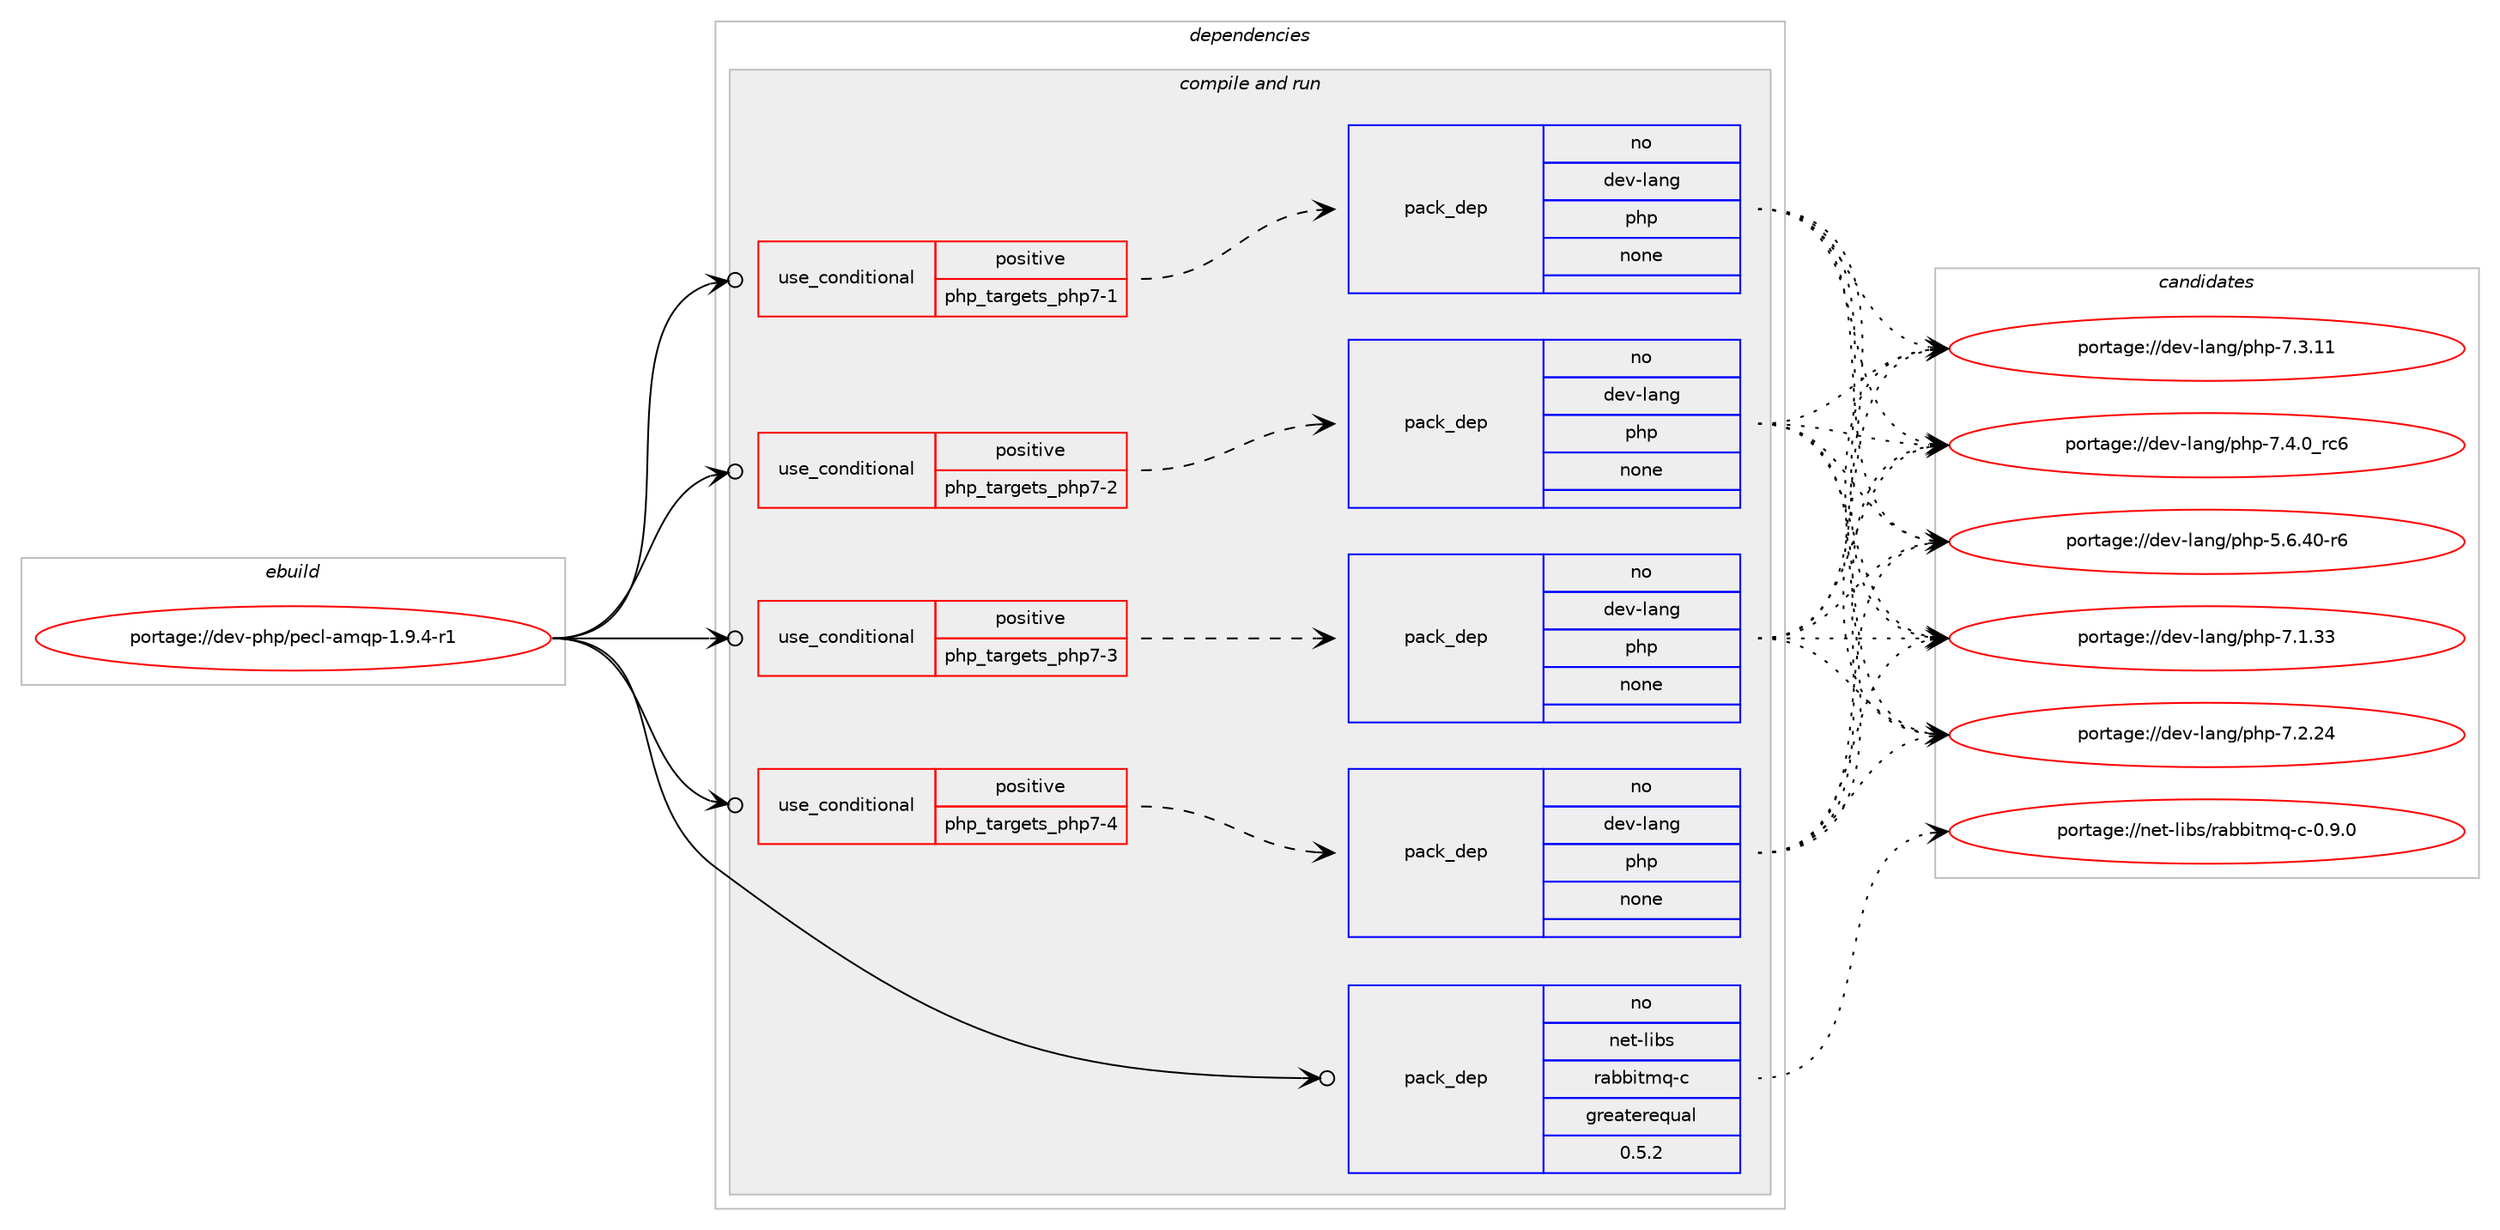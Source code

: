 digraph prolog {

# *************
# Graph options
# *************

newrank=true;
concentrate=true;
compound=true;
graph [rankdir=LR,fontname=Helvetica,fontsize=10,ranksep=1.5];#, ranksep=2.5, nodesep=0.2];
edge  [arrowhead=vee];
node  [fontname=Helvetica,fontsize=10];

# **********
# The ebuild
# **********

subgraph cluster_leftcol {
color=gray;
rank=same;
label=<<i>ebuild</i>>;
id [label="portage://dev-php/pecl-amqp-1.9.4-r1", color=red, width=4, href="../dev-php/pecl-amqp-1.9.4-r1.svg"];
}

# ****************
# The dependencies
# ****************

subgraph cluster_midcol {
color=gray;
label=<<i>dependencies</i>>;
subgraph cluster_compile {
fillcolor="#eeeeee";
style=filled;
label=<<i>compile</i>>;
}
subgraph cluster_compileandrun {
fillcolor="#eeeeee";
style=filled;
label=<<i>compile and run</i>>;
subgraph cond24080 {
dependency124625 [label=<<TABLE BORDER="0" CELLBORDER="1" CELLSPACING="0" CELLPADDING="4"><TR><TD ROWSPAN="3" CELLPADDING="10">use_conditional</TD></TR><TR><TD>positive</TD></TR><TR><TD>php_targets_php7-1</TD></TR></TABLE>>, shape=none, color=red];
subgraph pack97337 {
dependency124626 [label=<<TABLE BORDER="0" CELLBORDER="1" CELLSPACING="0" CELLPADDING="4" WIDTH="220"><TR><TD ROWSPAN="6" CELLPADDING="30">pack_dep</TD></TR><TR><TD WIDTH="110">no</TD></TR><TR><TD>dev-lang</TD></TR><TR><TD>php</TD></TR><TR><TD>none</TD></TR><TR><TD></TD></TR></TABLE>>, shape=none, color=blue];
}
dependency124625:e -> dependency124626:w [weight=20,style="dashed",arrowhead="vee"];
}
id:e -> dependency124625:w [weight=20,style="solid",arrowhead="odotvee"];
subgraph cond24081 {
dependency124627 [label=<<TABLE BORDER="0" CELLBORDER="1" CELLSPACING="0" CELLPADDING="4"><TR><TD ROWSPAN="3" CELLPADDING="10">use_conditional</TD></TR><TR><TD>positive</TD></TR><TR><TD>php_targets_php7-2</TD></TR></TABLE>>, shape=none, color=red];
subgraph pack97338 {
dependency124628 [label=<<TABLE BORDER="0" CELLBORDER="1" CELLSPACING="0" CELLPADDING="4" WIDTH="220"><TR><TD ROWSPAN="6" CELLPADDING="30">pack_dep</TD></TR><TR><TD WIDTH="110">no</TD></TR><TR><TD>dev-lang</TD></TR><TR><TD>php</TD></TR><TR><TD>none</TD></TR><TR><TD></TD></TR></TABLE>>, shape=none, color=blue];
}
dependency124627:e -> dependency124628:w [weight=20,style="dashed",arrowhead="vee"];
}
id:e -> dependency124627:w [weight=20,style="solid",arrowhead="odotvee"];
subgraph cond24082 {
dependency124629 [label=<<TABLE BORDER="0" CELLBORDER="1" CELLSPACING="0" CELLPADDING="4"><TR><TD ROWSPAN="3" CELLPADDING="10">use_conditional</TD></TR><TR><TD>positive</TD></TR><TR><TD>php_targets_php7-3</TD></TR></TABLE>>, shape=none, color=red];
subgraph pack97339 {
dependency124630 [label=<<TABLE BORDER="0" CELLBORDER="1" CELLSPACING="0" CELLPADDING="4" WIDTH="220"><TR><TD ROWSPAN="6" CELLPADDING="30">pack_dep</TD></TR><TR><TD WIDTH="110">no</TD></TR><TR><TD>dev-lang</TD></TR><TR><TD>php</TD></TR><TR><TD>none</TD></TR><TR><TD></TD></TR></TABLE>>, shape=none, color=blue];
}
dependency124629:e -> dependency124630:w [weight=20,style="dashed",arrowhead="vee"];
}
id:e -> dependency124629:w [weight=20,style="solid",arrowhead="odotvee"];
subgraph cond24083 {
dependency124631 [label=<<TABLE BORDER="0" CELLBORDER="1" CELLSPACING="0" CELLPADDING="4"><TR><TD ROWSPAN="3" CELLPADDING="10">use_conditional</TD></TR><TR><TD>positive</TD></TR><TR><TD>php_targets_php7-4</TD></TR></TABLE>>, shape=none, color=red];
subgraph pack97340 {
dependency124632 [label=<<TABLE BORDER="0" CELLBORDER="1" CELLSPACING="0" CELLPADDING="4" WIDTH="220"><TR><TD ROWSPAN="6" CELLPADDING="30">pack_dep</TD></TR><TR><TD WIDTH="110">no</TD></TR><TR><TD>dev-lang</TD></TR><TR><TD>php</TD></TR><TR><TD>none</TD></TR><TR><TD></TD></TR></TABLE>>, shape=none, color=blue];
}
dependency124631:e -> dependency124632:w [weight=20,style="dashed",arrowhead="vee"];
}
id:e -> dependency124631:w [weight=20,style="solid",arrowhead="odotvee"];
subgraph pack97341 {
dependency124633 [label=<<TABLE BORDER="0" CELLBORDER="1" CELLSPACING="0" CELLPADDING="4" WIDTH="220"><TR><TD ROWSPAN="6" CELLPADDING="30">pack_dep</TD></TR><TR><TD WIDTH="110">no</TD></TR><TR><TD>net-libs</TD></TR><TR><TD>rabbitmq-c</TD></TR><TR><TD>greaterequal</TD></TR><TR><TD>0.5.2</TD></TR></TABLE>>, shape=none, color=blue];
}
id:e -> dependency124633:w [weight=20,style="solid",arrowhead="odotvee"];
}
subgraph cluster_run {
fillcolor="#eeeeee";
style=filled;
label=<<i>run</i>>;
}
}

# **************
# The candidates
# **************

subgraph cluster_choices {
rank=same;
color=gray;
label=<<i>candidates</i>>;

subgraph choice97337 {
color=black;
nodesep=1;
choiceportage100101118451089711010347112104112455346544652484511454 [label="portage://dev-lang/php-5.6.40-r6", color=red, width=4,href="../dev-lang/php-5.6.40-r6.svg"];
choiceportage10010111845108971101034711210411245554649465151 [label="portage://dev-lang/php-7.1.33", color=red, width=4,href="../dev-lang/php-7.1.33.svg"];
choiceportage10010111845108971101034711210411245554650465052 [label="portage://dev-lang/php-7.2.24", color=red, width=4,href="../dev-lang/php-7.2.24.svg"];
choiceportage10010111845108971101034711210411245554651464949 [label="portage://dev-lang/php-7.3.11", color=red, width=4,href="../dev-lang/php-7.3.11.svg"];
choiceportage100101118451089711010347112104112455546524648951149954 [label="portage://dev-lang/php-7.4.0_rc6", color=red, width=4,href="../dev-lang/php-7.4.0_rc6.svg"];
dependency124626:e -> choiceportage100101118451089711010347112104112455346544652484511454:w [style=dotted,weight="100"];
dependency124626:e -> choiceportage10010111845108971101034711210411245554649465151:w [style=dotted,weight="100"];
dependency124626:e -> choiceportage10010111845108971101034711210411245554650465052:w [style=dotted,weight="100"];
dependency124626:e -> choiceportage10010111845108971101034711210411245554651464949:w [style=dotted,weight="100"];
dependency124626:e -> choiceportage100101118451089711010347112104112455546524648951149954:w [style=dotted,weight="100"];
}
subgraph choice97338 {
color=black;
nodesep=1;
choiceportage100101118451089711010347112104112455346544652484511454 [label="portage://dev-lang/php-5.6.40-r6", color=red, width=4,href="../dev-lang/php-5.6.40-r6.svg"];
choiceportage10010111845108971101034711210411245554649465151 [label="portage://dev-lang/php-7.1.33", color=red, width=4,href="../dev-lang/php-7.1.33.svg"];
choiceportage10010111845108971101034711210411245554650465052 [label="portage://dev-lang/php-7.2.24", color=red, width=4,href="../dev-lang/php-7.2.24.svg"];
choiceportage10010111845108971101034711210411245554651464949 [label="portage://dev-lang/php-7.3.11", color=red, width=4,href="../dev-lang/php-7.3.11.svg"];
choiceportage100101118451089711010347112104112455546524648951149954 [label="portage://dev-lang/php-7.4.0_rc6", color=red, width=4,href="../dev-lang/php-7.4.0_rc6.svg"];
dependency124628:e -> choiceportage100101118451089711010347112104112455346544652484511454:w [style=dotted,weight="100"];
dependency124628:e -> choiceportage10010111845108971101034711210411245554649465151:w [style=dotted,weight="100"];
dependency124628:e -> choiceportage10010111845108971101034711210411245554650465052:w [style=dotted,weight="100"];
dependency124628:e -> choiceportage10010111845108971101034711210411245554651464949:w [style=dotted,weight="100"];
dependency124628:e -> choiceportage100101118451089711010347112104112455546524648951149954:w [style=dotted,weight="100"];
}
subgraph choice97339 {
color=black;
nodesep=1;
choiceportage100101118451089711010347112104112455346544652484511454 [label="portage://dev-lang/php-5.6.40-r6", color=red, width=4,href="../dev-lang/php-5.6.40-r6.svg"];
choiceportage10010111845108971101034711210411245554649465151 [label="portage://dev-lang/php-7.1.33", color=red, width=4,href="../dev-lang/php-7.1.33.svg"];
choiceportage10010111845108971101034711210411245554650465052 [label="portage://dev-lang/php-7.2.24", color=red, width=4,href="../dev-lang/php-7.2.24.svg"];
choiceportage10010111845108971101034711210411245554651464949 [label="portage://dev-lang/php-7.3.11", color=red, width=4,href="../dev-lang/php-7.3.11.svg"];
choiceportage100101118451089711010347112104112455546524648951149954 [label="portage://dev-lang/php-7.4.0_rc6", color=red, width=4,href="../dev-lang/php-7.4.0_rc6.svg"];
dependency124630:e -> choiceportage100101118451089711010347112104112455346544652484511454:w [style=dotted,weight="100"];
dependency124630:e -> choiceportage10010111845108971101034711210411245554649465151:w [style=dotted,weight="100"];
dependency124630:e -> choiceportage10010111845108971101034711210411245554650465052:w [style=dotted,weight="100"];
dependency124630:e -> choiceportage10010111845108971101034711210411245554651464949:w [style=dotted,weight="100"];
dependency124630:e -> choiceportage100101118451089711010347112104112455546524648951149954:w [style=dotted,weight="100"];
}
subgraph choice97340 {
color=black;
nodesep=1;
choiceportage100101118451089711010347112104112455346544652484511454 [label="portage://dev-lang/php-5.6.40-r6", color=red, width=4,href="../dev-lang/php-5.6.40-r6.svg"];
choiceportage10010111845108971101034711210411245554649465151 [label="portage://dev-lang/php-7.1.33", color=red, width=4,href="../dev-lang/php-7.1.33.svg"];
choiceportage10010111845108971101034711210411245554650465052 [label="portage://dev-lang/php-7.2.24", color=red, width=4,href="../dev-lang/php-7.2.24.svg"];
choiceportage10010111845108971101034711210411245554651464949 [label="portage://dev-lang/php-7.3.11", color=red, width=4,href="../dev-lang/php-7.3.11.svg"];
choiceportage100101118451089711010347112104112455546524648951149954 [label="portage://dev-lang/php-7.4.0_rc6", color=red, width=4,href="../dev-lang/php-7.4.0_rc6.svg"];
dependency124632:e -> choiceportage100101118451089711010347112104112455346544652484511454:w [style=dotted,weight="100"];
dependency124632:e -> choiceportage10010111845108971101034711210411245554649465151:w [style=dotted,weight="100"];
dependency124632:e -> choiceportage10010111845108971101034711210411245554650465052:w [style=dotted,weight="100"];
dependency124632:e -> choiceportage10010111845108971101034711210411245554651464949:w [style=dotted,weight="100"];
dependency124632:e -> choiceportage100101118451089711010347112104112455546524648951149954:w [style=dotted,weight="100"];
}
subgraph choice97341 {
color=black;
nodesep=1;
choiceportage1101011164510810598115471149798981051161091134599454846574648 [label="portage://net-libs/rabbitmq-c-0.9.0", color=red, width=4,href="../net-libs/rabbitmq-c-0.9.0.svg"];
dependency124633:e -> choiceportage1101011164510810598115471149798981051161091134599454846574648:w [style=dotted,weight="100"];
}
}

}
